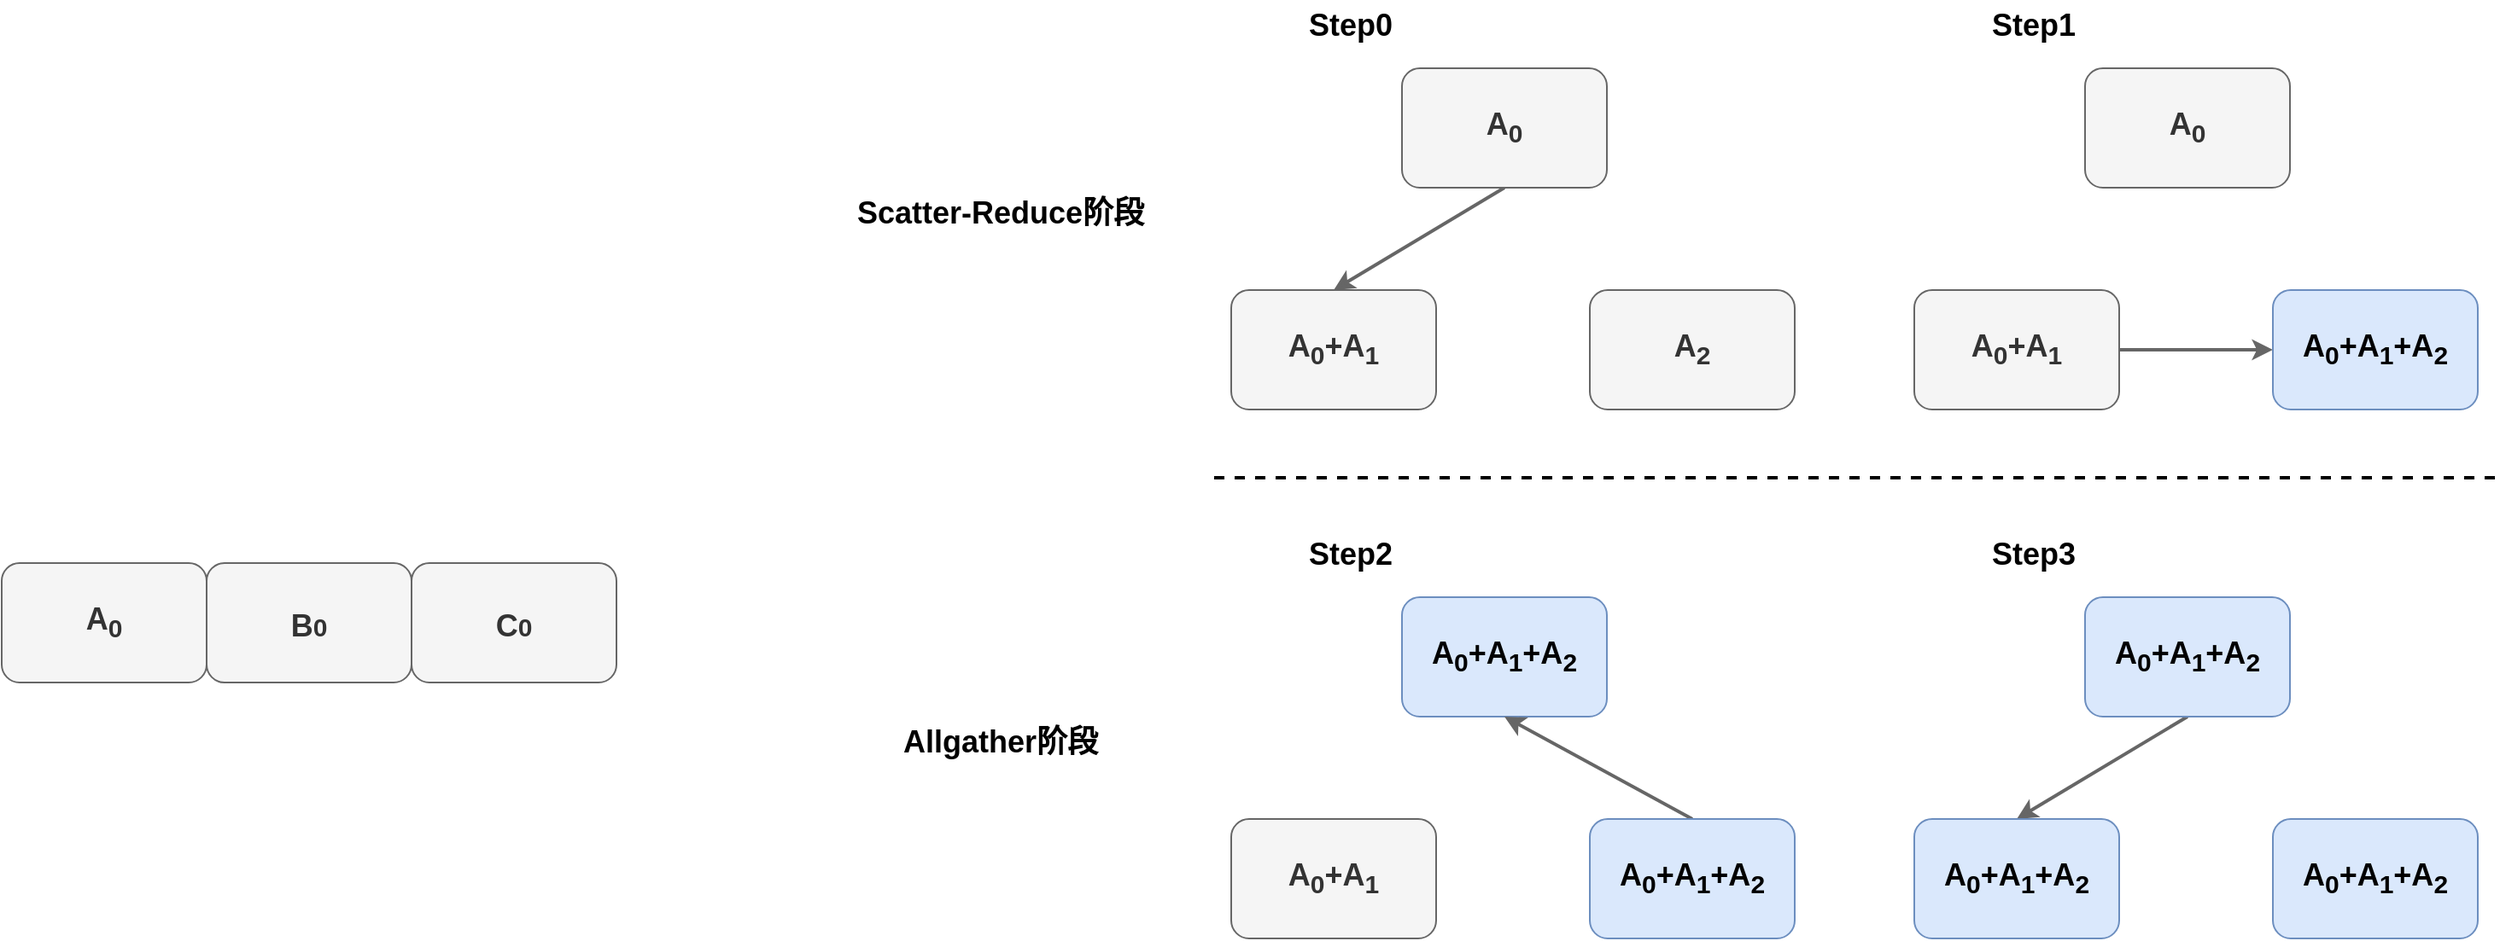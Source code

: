 <mxfile version="20.0.1" type="github">
  <diagram id="QZoD75EK2pMNKqEWIpBd" name="Page-1">
    <mxGraphModel dx="2125" dy="719" grid="1" gridSize="10" guides="1" tooltips="1" connect="1" arrows="1" fold="1" page="1" pageScale="1" pageWidth="827" pageHeight="1169" math="0" shadow="0">
      <root>
        <mxCell id="0" />
        <mxCell id="1" parent="0" />
        <mxCell id="ngBhUCR4Onw7o18NPcVE-104" style="edgeStyle=none;rounded=0;orthogonalLoop=1;jettySize=auto;html=1;exitX=0.5;exitY=1;exitDx=0;exitDy=0;entryX=0.5;entryY=0;entryDx=0;entryDy=0;fontSize=18;fontColor=#000000;strokeColor=#666666;strokeWidth=2;fontStyle=1;fillColor=#f5f5f5;" parent="1" source="ngBhUCR4Onw7o18NPcVE-100" target="ngBhUCR4Onw7o18NPcVE-101" edge="1">
          <mxGeometry relative="1" as="geometry" />
        </mxCell>
        <mxCell id="ngBhUCR4Onw7o18NPcVE-100" value="A&lt;sub&gt;0&lt;/sub&gt;" style="rounded=1;whiteSpace=wrap;html=1;shadow=0;fontSize=18;fontStyle=1;fillColor=#f5f5f5;fontColor=#333333;strokeColor=#666666;" parent="1" vertex="1">
          <mxGeometry x="110" y="420" width="120" height="70" as="geometry" />
        </mxCell>
        <mxCell id="ngBhUCR4Onw7o18NPcVE-101" value="A&lt;sub&gt;0&lt;/sub&gt;+A&lt;sub&gt;1&lt;/sub&gt;" style="rounded=1;whiteSpace=wrap;html=1;shadow=0;fontSize=18;fontStyle=1;fillColor=#f5f5f5;fontColor=#333333;strokeColor=#666666;" parent="1" vertex="1">
          <mxGeometry x="10" y="550" width="120" height="70" as="geometry" />
        </mxCell>
        <mxCell id="ngBhUCR4Onw7o18NPcVE-103" value="A&lt;sub&gt;2&lt;/sub&gt;" style="rounded=1;whiteSpace=wrap;html=1;shadow=0;fontSize=18;fontStyle=1;fillColor=#f5f5f5;fontColor=#333333;strokeColor=#666666;" parent="1" vertex="1">
          <mxGeometry x="220" y="550" width="120" height="70" as="geometry" />
        </mxCell>
        <mxCell id="ngBhUCR4Onw7o18NPcVE-118" value="Step0" style="text;html=1;strokeColor=none;fillColor=none;align=center;verticalAlign=middle;whiteSpace=wrap;rounded=0;shadow=0;fontSize=18;fontColor=#000000;fontStyle=1" parent="1" vertex="1">
          <mxGeometry x="50" y="380" width="60" height="30" as="geometry" />
        </mxCell>
        <mxCell id="ngBhUCR4Onw7o18NPcVE-153" value="A&lt;sub&gt;0&lt;/sub&gt;" style="rounded=1;whiteSpace=wrap;html=1;shadow=0;fontSize=18;fontStyle=1;fillColor=#f5f5f5;fontColor=#333333;strokeColor=#666666;" parent="1" vertex="1">
          <mxGeometry x="510" y="420" width="120" height="70" as="geometry" />
        </mxCell>
        <mxCell id="ngBhUCR4Onw7o18NPcVE-157" style="edgeStyle=none;rounded=0;orthogonalLoop=1;jettySize=auto;html=1;exitX=1;exitY=0.5;exitDx=0;exitDy=0;entryX=0;entryY=0.5;entryDx=0;entryDy=0;fontSize=18;fontColor=#000000;strokeColor=#666666;strokeWidth=2;fillColor=#f5f5f5;" parent="1" source="ngBhUCR4Onw7o18NPcVE-154" target="ngBhUCR4Onw7o18NPcVE-155" edge="1">
          <mxGeometry relative="1" as="geometry" />
        </mxCell>
        <mxCell id="ngBhUCR4Onw7o18NPcVE-154" value="A&lt;sub&gt;0&lt;/sub&gt;+A&lt;sub&gt;1&lt;/sub&gt;" style="rounded=1;whiteSpace=wrap;html=1;shadow=0;fontSize=18;fontStyle=1;fillColor=#f5f5f5;fontColor=#333333;strokeColor=#666666;" parent="1" vertex="1">
          <mxGeometry x="410" y="550" width="120" height="70" as="geometry" />
        </mxCell>
        <mxCell id="ngBhUCR4Onw7o18NPcVE-155" value="A&lt;sub&gt;0&lt;/sub&gt;+A&lt;sub&gt;1&lt;/sub&gt;+A&lt;sub&gt;2&lt;/sub&gt;" style="rounded=1;whiteSpace=wrap;html=1;shadow=0;fontSize=18;fontStyle=1;fillColor=#dae8fc;strokeColor=#6c8ebf;" parent="1" vertex="1">
          <mxGeometry x="620" y="550" width="120" height="70" as="geometry" />
        </mxCell>
        <mxCell id="ngBhUCR4Onw7o18NPcVE-156" value="Step1" style="text;html=1;strokeColor=none;fillColor=none;align=center;verticalAlign=middle;whiteSpace=wrap;rounded=0;shadow=0;fontSize=18;fontColor=#000000;fontStyle=1" parent="1" vertex="1">
          <mxGeometry x="450" y="380" width="60" height="30" as="geometry" />
        </mxCell>
        <mxCell id="ngBhUCR4Onw7o18NPcVE-164" value="A&lt;sub&gt;0&lt;/sub&gt;+A&lt;sub&gt;1&lt;/sub&gt;+A&lt;sub&gt;2&lt;/sub&gt;" style="rounded=1;whiteSpace=wrap;html=1;shadow=0;fontSize=18;fontStyle=1;fillColor=#dae8fc;strokeColor=#6c8ebf;" parent="1" vertex="1">
          <mxGeometry x="110" y="730" width="120" height="70" as="geometry" />
        </mxCell>
        <mxCell id="ngBhUCR4Onw7o18NPcVE-165" value="A&lt;sub&gt;0&lt;/sub&gt;+A&lt;sub&gt;1&lt;/sub&gt;" style="rounded=1;whiteSpace=wrap;html=1;shadow=0;fontSize=18;fontStyle=1;fillColor=#f5f5f5;fontColor=#333333;strokeColor=#666666;" parent="1" vertex="1">
          <mxGeometry x="10" y="860" width="120" height="70" as="geometry" />
        </mxCell>
        <mxCell id="ngBhUCR4Onw7o18NPcVE-168" style="edgeStyle=none;rounded=0;orthogonalLoop=1;jettySize=auto;html=1;exitX=0.5;exitY=0;exitDx=0;exitDy=0;entryX=0.5;entryY=1;entryDx=0;entryDy=0;fontSize=18;fontColor=#000000;strokeColor=#666666;strokeWidth=2;fillColor=#f5f5f5;" parent="1" source="ngBhUCR4Onw7o18NPcVE-166" target="ngBhUCR4Onw7o18NPcVE-164" edge="1">
          <mxGeometry relative="1" as="geometry" />
        </mxCell>
        <mxCell id="ngBhUCR4Onw7o18NPcVE-166" value="A&lt;sub&gt;0&lt;/sub&gt;+A&lt;sub&gt;1&lt;/sub&gt;+A&lt;sub&gt;2&lt;/sub&gt;" style="rounded=1;whiteSpace=wrap;html=1;shadow=0;fontSize=18;fontStyle=1;fillColor=#dae8fc;strokeColor=#6c8ebf;" parent="1" vertex="1">
          <mxGeometry x="220" y="860" width="120" height="70" as="geometry" />
        </mxCell>
        <mxCell id="ngBhUCR4Onw7o18NPcVE-167" value="Step2" style="text;html=1;align=center;verticalAlign=middle;whiteSpace=wrap;rounded=0;shadow=0;fontSize=18;fontStyle=1" parent="1" vertex="1">
          <mxGeometry x="50" y="690" width="60" height="30" as="geometry" />
        </mxCell>
        <mxCell id="ngBhUCR4Onw7o18NPcVE-174" style="edgeStyle=none;rounded=0;orthogonalLoop=1;jettySize=auto;html=1;exitX=0.5;exitY=1;exitDx=0;exitDy=0;entryX=0.5;entryY=0;entryDx=0;entryDy=0;fontSize=18;fontColor=#000000;strokeColor=#666666;strokeWidth=2;fillColor=#f5f5f5;" parent="1" source="ngBhUCR4Onw7o18NPcVE-169" target="ngBhUCR4Onw7o18NPcVE-170" edge="1">
          <mxGeometry relative="1" as="geometry" />
        </mxCell>
        <mxCell id="ngBhUCR4Onw7o18NPcVE-169" value="A&lt;sub&gt;0&lt;/sub&gt;+A&lt;sub&gt;1&lt;/sub&gt;+A&lt;sub&gt;2&lt;/sub&gt;" style="rounded=1;whiteSpace=wrap;html=1;shadow=0;fontSize=18;fontStyle=1;fillColor=#dae8fc;strokeColor=#6c8ebf;" parent="1" vertex="1">
          <mxGeometry x="510" y="730" width="120" height="70" as="geometry" />
        </mxCell>
        <mxCell id="ngBhUCR4Onw7o18NPcVE-170" value="A&lt;sub&gt;0&lt;/sub&gt;+A&lt;sub&gt;1&lt;/sub&gt;+A&lt;sub&gt;2&lt;/sub&gt;" style="rounded=1;whiteSpace=wrap;html=1;shadow=0;fontSize=18;fontStyle=1;fillColor=#dae8fc;strokeColor=#6c8ebf;" parent="1" vertex="1">
          <mxGeometry x="410" y="860" width="120" height="70" as="geometry" />
        </mxCell>
        <mxCell id="ngBhUCR4Onw7o18NPcVE-172" value="A&lt;sub&gt;0&lt;/sub&gt;+A&lt;sub&gt;1&lt;/sub&gt;+A&lt;sub&gt;2&lt;/sub&gt;" style="rounded=1;whiteSpace=wrap;html=1;shadow=0;fontSize=18;fontStyle=1;fillColor=#dae8fc;strokeColor=#6c8ebf;" parent="1" vertex="1">
          <mxGeometry x="620" y="860" width="120" height="70" as="geometry" />
        </mxCell>
        <mxCell id="ngBhUCR4Onw7o18NPcVE-173" value="Step3" style="text;html=1;align=center;verticalAlign=middle;whiteSpace=wrap;rounded=0;shadow=0;fontSize=18;fontStyle=1" parent="1" vertex="1">
          <mxGeometry x="450" y="690" width="60" height="30" as="geometry" />
        </mxCell>
        <mxCell id="ngBhUCR4Onw7o18NPcVE-176" value="&lt;b&gt;Scatter-Reduce阶段&lt;/b&gt;" style="text;html=1;strokeColor=none;fillColor=none;align=center;verticalAlign=middle;whiteSpace=wrap;rounded=0;shadow=0;fontSize=18;fontColor=#000000;" parent="1" vertex="1">
          <mxGeometry x="-220" y="490" width="190" height="30" as="geometry" />
        </mxCell>
        <mxCell id="ngBhUCR4Onw7o18NPcVE-177" value="" style="endArrow=none;dashed=1;html=1;rounded=0;fontSize=18;fontColor=#000000;strokeColor=#000000;strokeWidth=2;" parent="1" edge="1">
          <mxGeometry width="50" height="50" relative="1" as="geometry">
            <mxPoint y="660" as="sourcePoint" />
            <mxPoint x="750" y="660" as="targetPoint" />
          </mxGeometry>
        </mxCell>
        <mxCell id="ngBhUCR4Onw7o18NPcVE-178" value="&lt;b&gt;Allgather阶段&lt;/b&gt;" style="text;html=1;strokeColor=none;fillColor=none;align=center;verticalAlign=middle;whiteSpace=wrap;rounded=0;shadow=0;fontSize=18;fontColor=#000000;" parent="1" vertex="1">
          <mxGeometry x="-220" y="800" width="190" height="30" as="geometry" />
        </mxCell>
        <mxCell id="9lYXtkIO_EvKPlJrzlR4-1" value="A&lt;sub&gt;0&lt;/sub&gt;" style="rounded=1;whiteSpace=wrap;html=1;shadow=0;fontSize=18;fontStyle=1;fillColor=#f5f5f5;fontColor=#333333;strokeColor=#666666;" vertex="1" parent="1">
          <mxGeometry x="-710" y="710" width="120" height="70" as="geometry" />
        </mxCell>
        <mxCell id="9lYXtkIO_EvKPlJrzlR4-2" value="&lt;sub&gt;&lt;span style=&quot;font-size: 18px;&quot;&gt;B&lt;/span&gt;0&lt;/sub&gt;" style="rounded=1;whiteSpace=wrap;html=1;shadow=0;fontSize=18;fontStyle=1;fillColor=#f5f5f5;fontColor=#333333;strokeColor=#666666;" vertex="1" parent="1">
          <mxGeometry x="-590" y="710" width="120" height="70" as="geometry" />
        </mxCell>
        <mxCell id="9lYXtkIO_EvKPlJrzlR4-3" value="&lt;sub&gt;&lt;span style=&quot;font-size: 18px;&quot;&gt;C&lt;/span&gt;0&lt;/sub&gt;" style="rounded=1;whiteSpace=wrap;html=1;shadow=0;fontSize=18;fontStyle=1;fillColor=#f5f5f5;fontColor=#333333;strokeColor=#666666;" vertex="1" parent="1">
          <mxGeometry x="-470" y="710" width="120" height="70" as="geometry" />
        </mxCell>
      </root>
    </mxGraphModel>
  </diagram>
</mxfile>

